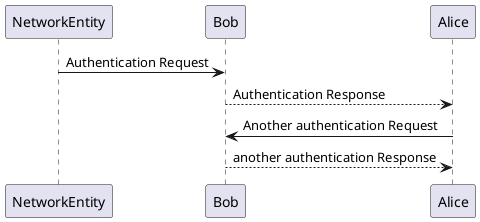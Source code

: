 @startuml
NetworkEntity -> Bob: Authentication Request
Bob --> Alice: Authentication Response

Alice -> Bob: Another authentication Request
Alice <-- Bob: another authentication Response
@enduml